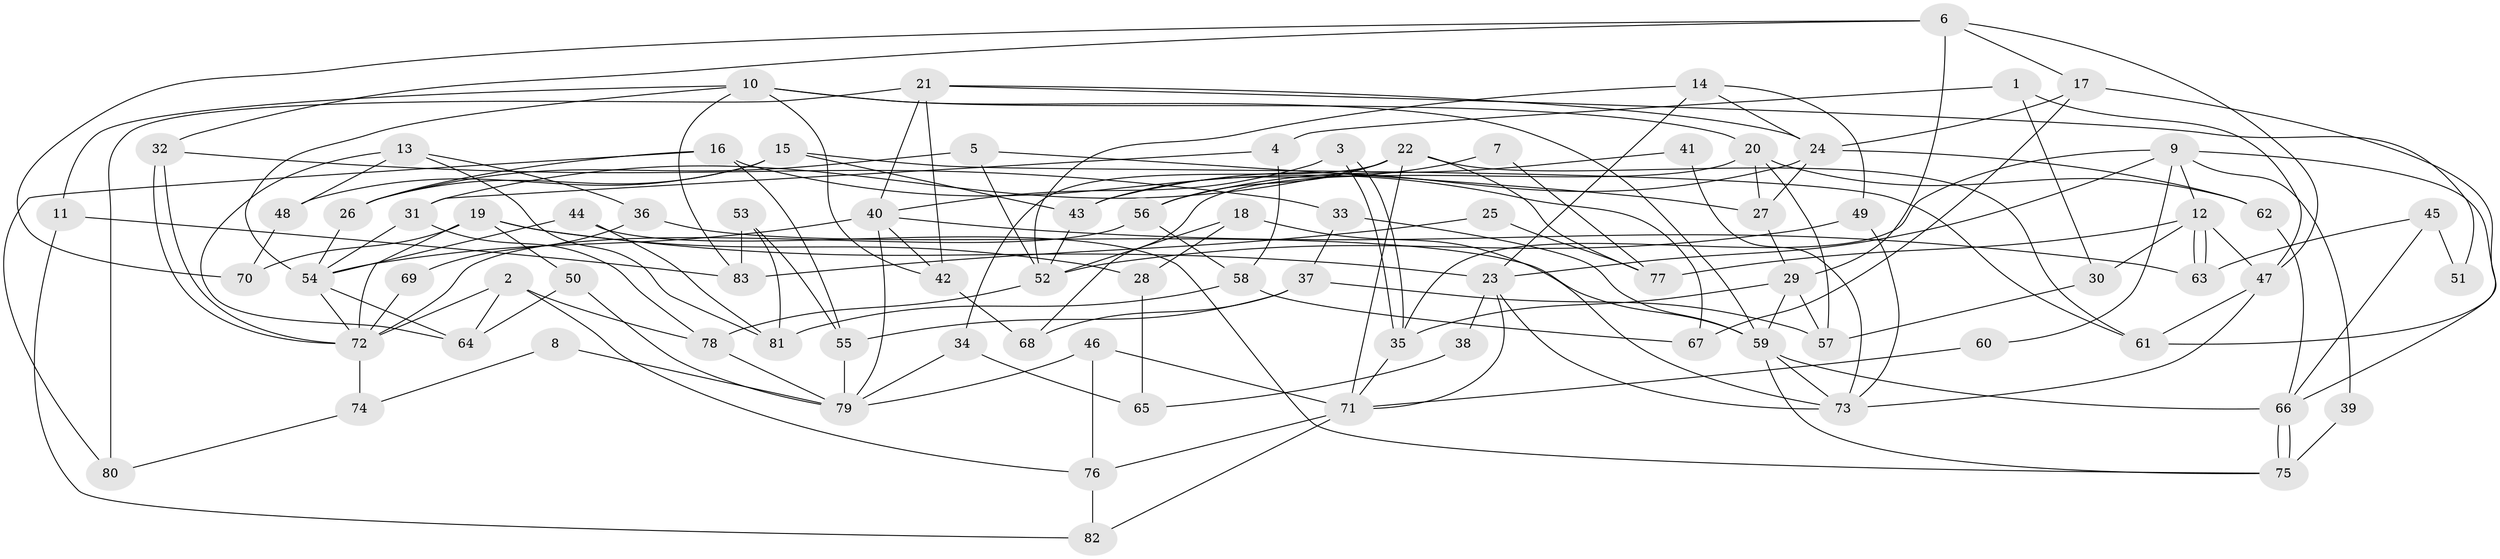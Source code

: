 // Generated by graph-tools (version 1.1) at 2025/14/03/09/25 04:14:58]
// undirected, 83 vertices, 166 edges
graph export_dot {
graph [start="1"]
  node [color=gray90,style=filled];
  1;
  2;
  3;
  4;
  5;
  6;
  7;
  8;
  9;
  10;
  11;
  12;
  13;
  14;
  15;
  16;
  17;
  18;
  19;
  20;
  21;
  22;
  23;
  24;
  25;
  26;
  27;
  28;
  29;
  30;
  31;
  32;
  33;
  34;
  35;
  36;
  37;
  38;
  39;
  40;
  41;
  42;
  43;
  44;
  45;
  46;
  47;
  48;
  49;
  50;
  51;
  52;
  53;
  54;
  55;
  56;
  57;
  58;
  59;
  60;
  61;
  62;
  63;
  64;
  65;
  66;
  67;
  68;
  69;
  70;
  71;
  72;
  73;
  74;
  75;
  76;
  77;
  78;
  79;
  80;
  81;
  82;
  83;
  1 -- 4;
  1 -- 47;
  1 -- 30;
  2 -- 72;
  2 -- 78;
  2 -- 64;
  2 -- 76;
  3 -- 40;
  3 -- 35;
  3 -- 35;
  4 -- 31;
  4 -- 58;
  5 -- 52;
  5 -- 27;
  5 -- 26;
  6 -- 29;
  6 -- 47;
  6 -- 17;
  6 -- 32;
  6 -- 70;
  7 -- 77;
  7 -- 43;
  8 -- 74;
  8 -- 79;
  9 -- 66;
  9 -- 35;
  9 -- 12;
  9 -- 23;
  9 -- 39;
  9 -- 60;
  10 -- 54;
  10 -- 59;
  10 -- 11;
  10 -- 20;
  10 -- 42;
  10 -- 83;
  11 -- 82;
  11 -- 83;
  12 -- 63;
  12 -- 63;
  12 -- 30;
  12 -- 47;
  12 -- 77;
  13 -- 64;
  13 -- 48;
  13 -- 36;
  13 -- 81;
  14 -- 23;
  14 -- 52;
  14 -- 24;
  14 -- 49;
  15 -- 61;
  15 -- 26;
  15 -- 43;
  15 -- 48;
  16 -- 55;
  16 -- 26;
  16 -- 67;
  16 -- 80;
  17 -- 61;
  17 -- 24;
  17 -- 67;
  18 -- 52;
  18 -- 73;
  18 -- 28;
  19 -- 23;
  19 -- 72;
  19 -- 28;
  19 -- 50;
  19 -- 70;
  20 -- 62;
  20 -- 27;
  20 -- 57;
  20 -- 68;
  21 -- 24;
  21 -- 42;
  21 -- 40;
  21 -- 51;
  21 -- 80;
  22 -- 71;
  22 -- 56;
  22 -- 31;
  22 -- 34;
  22 -- 61;
  22 -- 77;
  23 -- 71;
  23 -- 38;
  23 -- 73;
  24 -- 27;
  24 -- 43;
  24 -- 62;
  25 -- 83;
  25 -- 77;
  26 -- 54;
  27 -- 29;
  28 -- 65;
  29 -- 57;
  29 -- 35;
  29 -- 59;
  30 -- 57;
  31 -- 78;
  31 -- 54;
  32 -- 72;
  32 -- 72;
  32 -- 33;
  33 -- 37;
  33 -- 59;
  34 -- 79;
  34 -- 65;
  35 -- 71;
  36 -- 59;
  36 -- 69;
  37 -- 57;
  37 -- 68;
  37 -- 55;
  38 -- 65;
  39 -- 75;
  40 -- 54;
  40 -- 42;
  40 -- 63;
  40 -- 79;
  41 -- 56;
  41 -- 73;
  42 -- 68;
  43 -- 52;
  44 -- 75;
  44 -- 81;
  44 -- 54;
  45 -- 66;
  45 -- 63;
  45 -- 51;
  46 -- 79;
  46 -- 76;
  46 -- 71;
  47 -- 73;
  47 -- 61;
  48 -- 70;
  49 -- 73;
  49 -- 52;
  50 -- 64;
  50 -- 79;
  52 -- 78;
  53 -- 83;
  53 -- 55;
  53 -- 81;
  54 -- 64;
  54 -- 72;
  55 -- 79;
  56 -- 72;
  56 -- 58;
  58 -- 67;
  58 -- 81;
  59 -- 66;
  59 -- 73;
  59 -- 75;
  60 -- 71;
  62 -- 66;
  66 -- 75;
  66 -- 75;
  69 -- 72;
  71 -- 76;
  71 -- 82;
  72 -- 74;
  74 -- 80;
  76 -- 82;
  78 -- 79;
}
